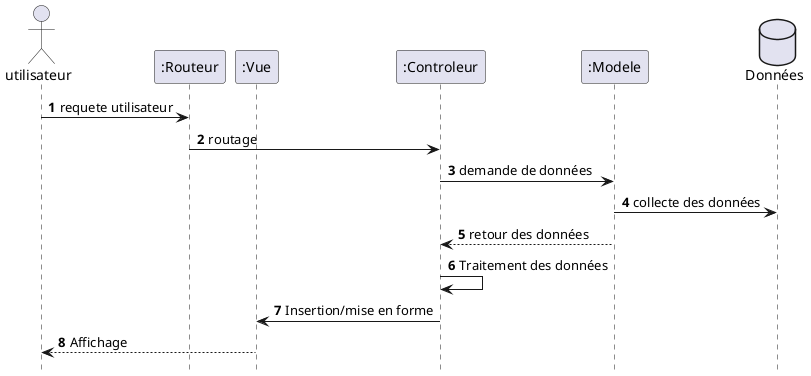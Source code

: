 @startuml "ParadigmeMVC"

hide footbox
autonumber

actor utilisateur as usr
participant ":Routeur" as R
participant ":Vue" as V
participant ":Controleur" as C
participant ":Modele" as M
database "Données" as D

usr->R : requete utilisateur 
R->C : routage
C->M : demande de données
M->D : collecte des données
M-->C : retour des données
C->C : Traitement des données
C->V : Insertion/mise en forme
V-->usr : Affichage


@enduml